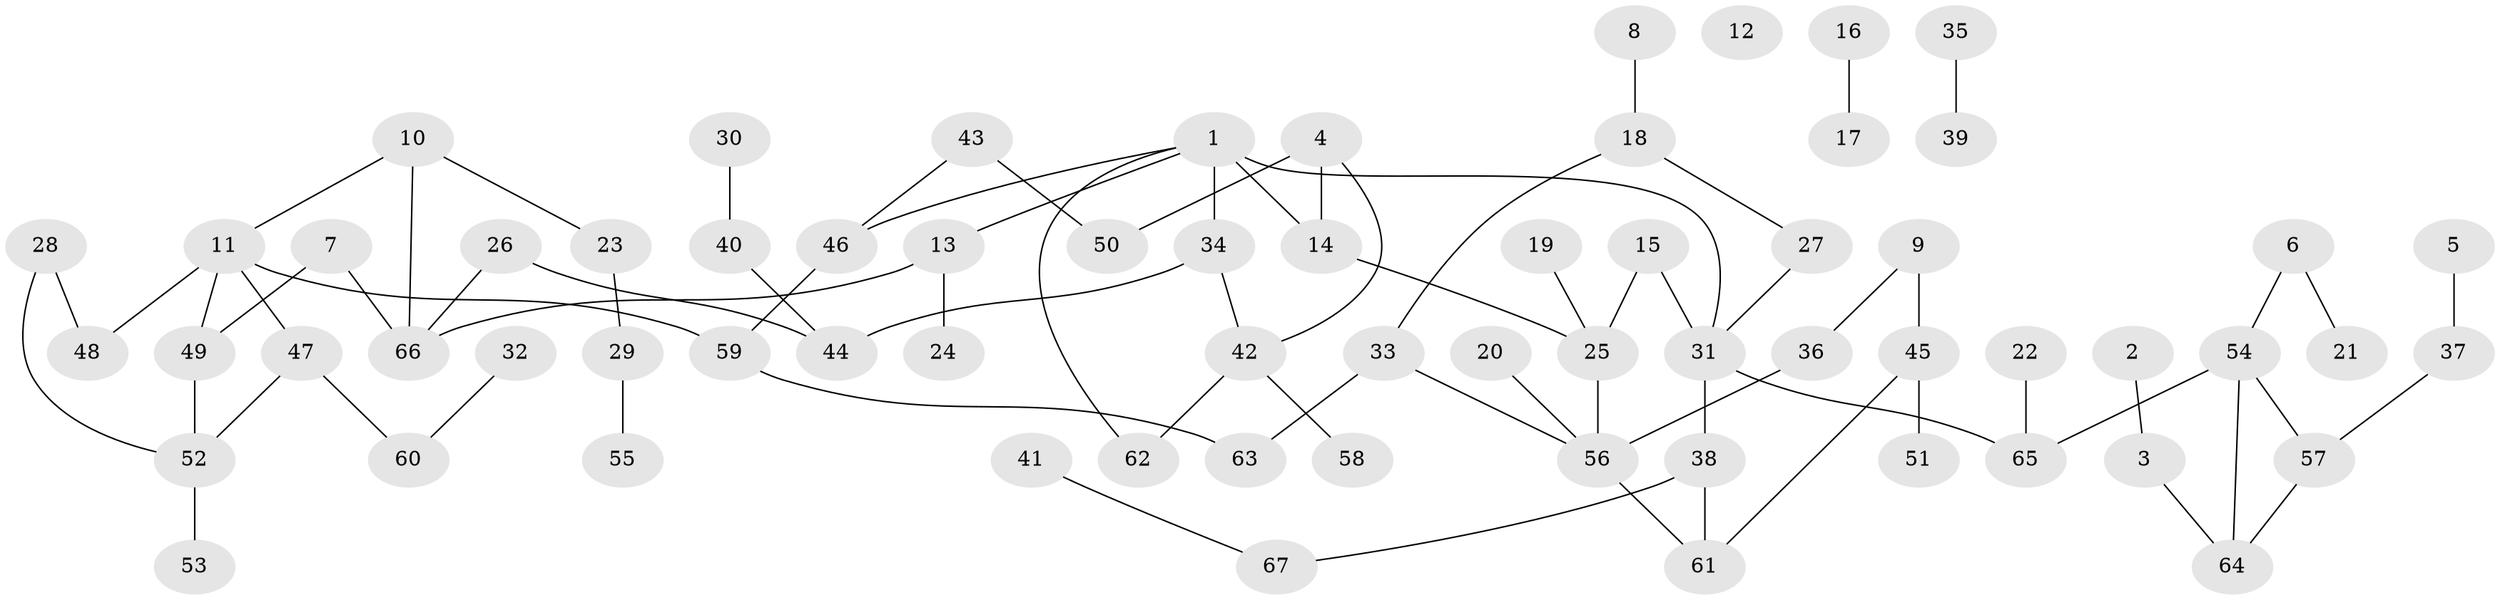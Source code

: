 // Generated by graph-tools (version 1.1) at 2025/00/03/09/25 03:00:49]
// undirected, 67 vertices, 77 edges
graph export_dot {
graph [start="1"]
  node [color=gray90,style=filled];
  1;
  2;
  3;
  4;
  5;
  6;
  7;
  8;
  9;
  10;
  11;
  12;
  13;
  14;
  15;
  16;
  17;
  18;
  19;
  20;
  21;
  22;
  23;
  24;
  25;
  26;
  27;
  28;
  29;
  30;
  31;
  32;
  33;
  34;
  35;
  36;
  37;
  38;
  39;
  40;
  41;
  42;
  43;
  44;
  45;
  46;
  47;
  48;
  49;
  50;
  51;
  52;
  53;
  54;
  55;
  56;
  57;
  58;
  59;
  60;
  61;
  62;
  63;
  64;
  65;
  66;
  67;
  1 -- 13;
  1 -- 14;
  1 -- 31;
  1 -- 34;
  1 -- 46;
  1 -- 62;
  2 -- 3;
  3 -- 64;
  4 -- 14;
  4 -- 42;
  4 -- 50;
  5 -- 37;
  6 -- 21;
  6 -- 54;
  7 -- 49;
  7 -- 66;
  8 -- 18;
  9 -- 36;
  9 -- 45;
  10 -- 11;
  10 -- 23;
  10 -- 66;
  11 -- 47;
  11 -- 48;
  11 -- 49;
  11 -- 59;
  13 -- 24;
  13 -- 66;
  14 -- 25;
  15 -- 25;
  15 -- 31;
  16 -- 17;
  18 -- 27;
  18 -- 33;
  19 -- 25;
  20 -- 56;
  22 -- 65;
  23 -- 29;
  25 -- 56;
  26 -- 44;
  26 -- 66;
  27 -- 31;
  28 -- 48;
  28 -- 52;
  29 -- 55;
  30 -- 40;
  31 -- 38;
  31 -- 65;
  32 -- 60;
  33 -- 56;
  33 -- 63;
  34 -- 42;
  34 -- 44;
  35 -- 39;
  36 -- 56;
  37 -- 57;
  38 -- 61;
  38 -- 67;
  40 -- 44;
  41 -- 67;
  42 -- 58;
  42 -- 62;
  43 -- 46;
  43 -- 50;
  45 -- 51;
  45 -- 61;
  46 -- 59;
  47 -- 52;
  47 -- 60;
  49 -- 52;
  52 -- 53;
  54 -- 57;
  54 -- 64;
  54 -- 65;
  56 -- 61;
  57 -- 64;
  59 -- 63;
}

